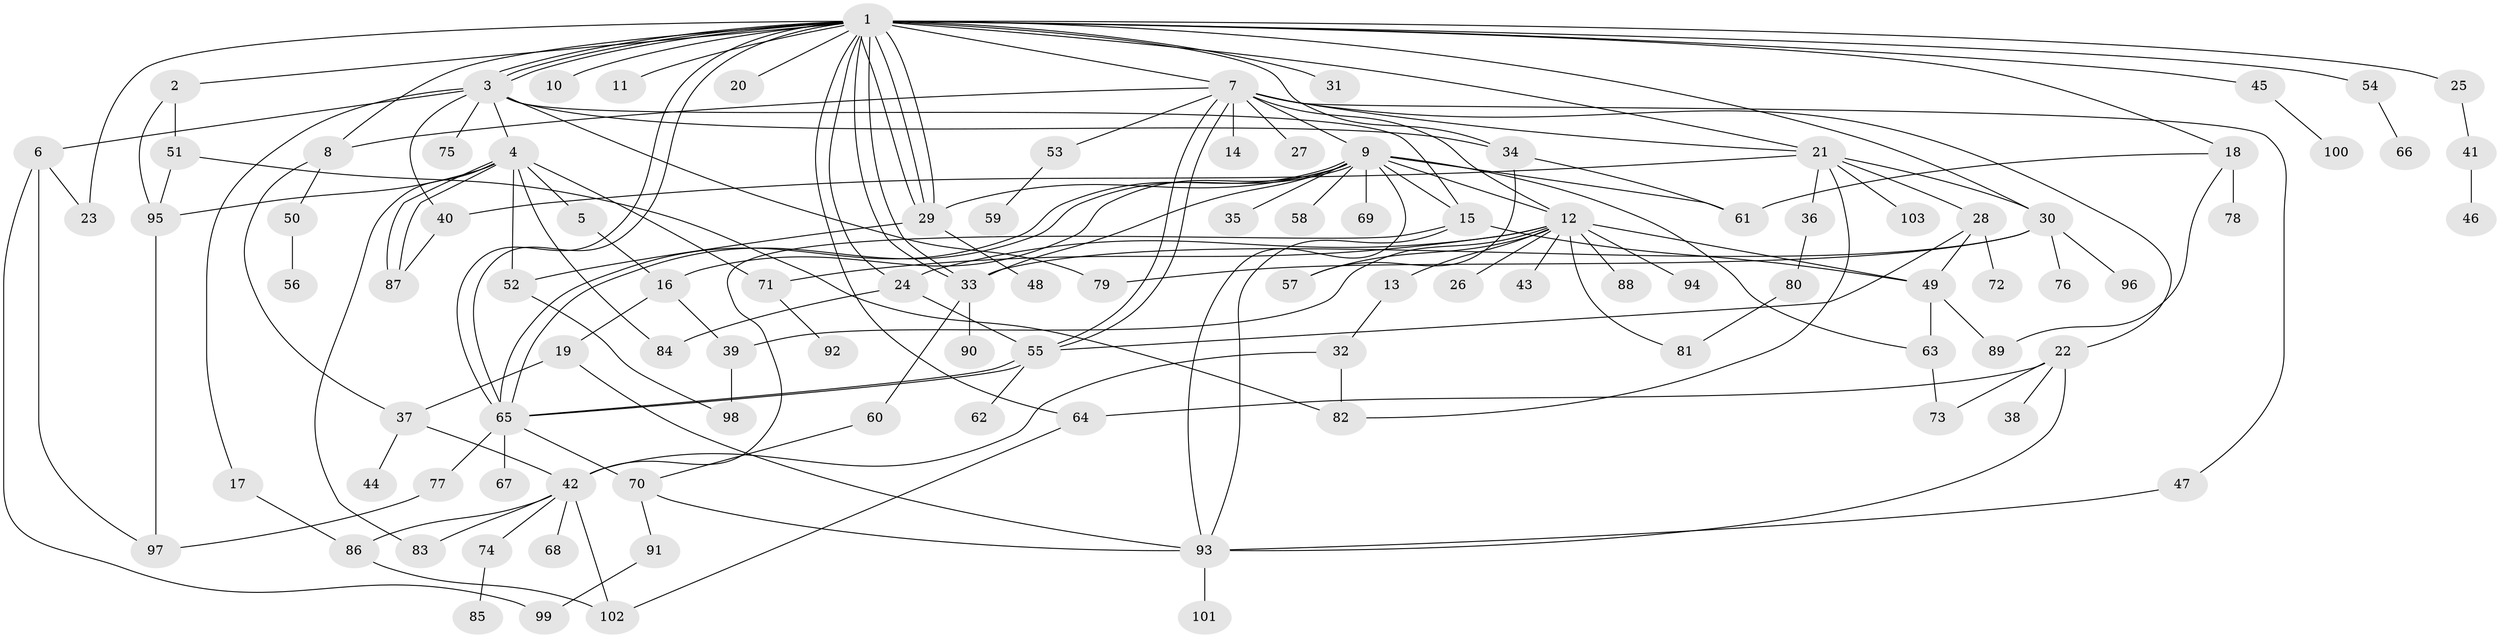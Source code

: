 // Generated by graph-tools (version 1.1) at 2025/26/03/09/25 03:26:06]
// undirected, 103 vertices, 166 edges
graph export_dot {
graph [start="1"]
  node [color=gray90,style=filled];
  1;
  2;
  3;
  4;
  5;
  6;
  7;
  8;
  9;
  10;
  11;
  12;
  13;
  14;
  15;
  16;
  17;
  18;
  19;
  20;
  21;
  22;
  23;
  24;
  25;
  26;
  27;
  28;
  29;
  30;
  31;
  32;
  33;
  34;
  35;
  36;
  37;
  38;
  39;
  40;
  41;
  42;
  43;
  44;
  45;
  46;
  47;
  48;
  49;
  50;
  51;
  52;
  53;
  54;
  55;
  56;
  57;
  58;
  59;
  60;
  61;
  62;
  63;
  64;
  65;
  66;
  67;
  68;
  69;
  70;
  71;
  72;
  73;
  74;
  75;
  76;
  77;
  78;
  79;
  80;
  81;
  82;
  83;
  84;
  85;
  86;
  87;
  88;
  89;
  90;
  91;
  92;
  93;
  94;
  95;
  96;
  97;
  98;
  99;
  100;
  101;
  102;
  103;
  1 -- 2;
  1 -- 3;
  1 -- 3;
  1 -- 3;
  1 -- 7;
  1 -- 8;
  1 -- 10;
  1 -- 11;
  1 -- 18;
  1 -- 20;
  1 -- 21;
  1 -- 23;
  1 -- 24;
  1 -- 25;
  1 -- 29;
  1 -- 29;
  1 -- 29;
  1 -- 30;
  1 -- 31;
  1 -- 33;
  1 -- 33;
  1 -- 34;
  1 -- 45;
  1 -- 54;
  1 -- 64;
  1 -- 65;
  1 -- 65;
  2 -- 51;
  2 -- 95;
  3 -- 4;
  3 -- 6;
  3 -- 15;
  3 -- 17;
  3 -- 34;
  3 -- 40;
  3 -- 75;
  3 -- 79;
  4 -- 5;
  4 -- 52;
  4 -- 71;
  4 -- 83;
  4 -- 84;
  4 -- 87;
  4 -- 87;
  4 -- 95;
  5 -- 16;
  6 -- 23;
  6 -- 97;
  6 -- 99;
  7 -- 8;
  7 -- 9;
  7 -- 12;
  7 -- 14;
  7 -- 21;
  7 -- 22;
  7 -- 27;
  7 -- 47;
  7 -- 53;
  7 -- 55;
  7 -- 55;
  8 -- 37;
  8 -- 50;
  9 -- 12;
  9 -- 15;
  9 -- 16;
  9 -- 29;
  9 -- 33;
  9 -- 35;
  9 -- 58;
  9 -- 61;
  9 -- 63;
  9 -- 65;
  9 -- 65;
  9 -- 69;
  9 -- 93;
  12 -- 13;
  12 -- 24;
  12 -- 26;
  12 -- 39;
  12 -- 43;
  12 -- 49;
  12 -- 57;
  12 -- 71;
  12 -- 81;
  12 -- 88;
  12 -- 94;
  13 -- 32;
  15 -- 42;
  15 -- 49;
  15 -- 93;
  16 -- 19;
  16 -- 39;
  17 -- 86;
  18 -- 61;
  18 -- 78;
  18 -- 89;
  19 -- 37;
  19 -- 93;
  21 -- 28;
  21 -- 30;
  21 -- 36;
  21 -- 40;
  21 -- 82;
  21 -- 103;
  22 -- 38;
  22 -- 64;
  22 -- 73;
  22 -- 93;
  24 -- 55;
  24 -- 84;
  25 -- 41;
  28 -- 49;
  28 -- 55;
  28 -- 72;
  29 -- 48;
  29 -- 52;
  30 -- 33;
  30 -- 76;
  30 -- 79;
  30 -- 96;
  32 -- 42;
  32 -- 82;
  33 -- 60;
  33 -- 90;
  34 -- 57;
  34 -- 61;
  36 -- 80;
  37 -- 42;
  37 -- 44;
  39 -- 98;
  40 -- 87;
  41 -- 46;
  42 -- 68;
  42 -- 74;
  42 -- 83;
  42 -- 86;
  42 -- 102;
  45 -- 100;
  47 -- 93;
  49 -- 63;
  49 -- 89;
  50 -- 56;
  51 -- 82;
  51 -- 95;
  52 -- 98;
  53 -- 59;
  54 -- 66;
  55 -- 62;
  55 -- 65;
  55 -- 65;
  60 -- 70;
  63 -- 73;
  64 -- 102;
  65 -- 67;
  65 -- 70;
  65 -- 77;
  70 -- 91;
  70 -- 93;
  71 -- 92;
  74 -- 85;
  77 -- 97;
  80 -- 81;
  86 -- 102;
  91 -- 99;
  93 -- 101;
  95 -- 97;
}
